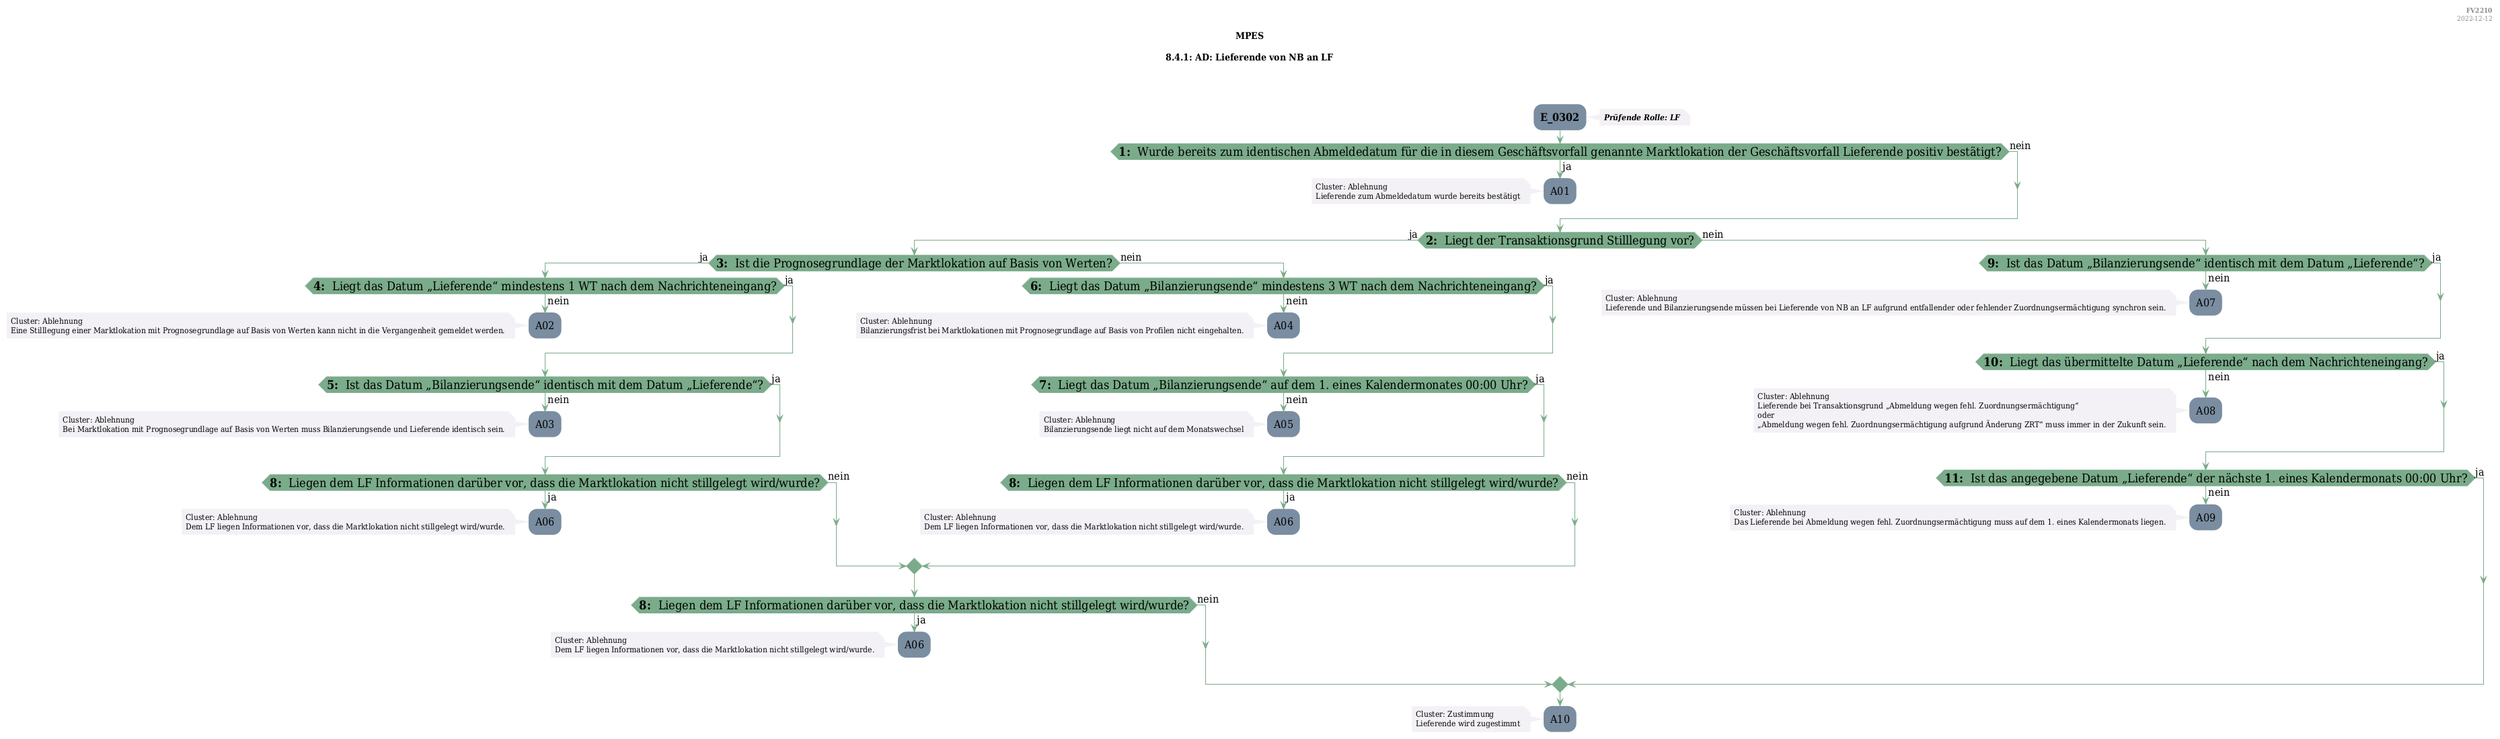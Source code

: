 @startuml
skinparam Shadowing false
skinparam NoteBorderColor #f3f1f6
skinparam NoteBackgroundColor #f3f1f6
skinparam NoteFontSize 12
skinparam ActivityBorderColor none
skinparam ActivityBackgroundColor #7a8da1
skinparam ActivityFontSize 16
skinparam ArrowColor #7aab8a
skinparam ArrowFontSize 16
skinparam ActivityDiamondBackgroundColor #7aab8a
skinparam ActivityDiamondBorderColor #7aab8a
skinparam ActivityDiamondFontSize 18
skinparam defaultFontName DejaVu Serif Condensed
skinparam ActivityEndColor #669580

header
<b>FV2210
2022-12-12
endheader

title
MPES

8.4.1: AD: Lieferende von NB an LF



end title
:<b>E_0302</b>;
note right
<b><i>Prüfende Rolle: LF
end note

if (<b>1: </b> Wurde bereits zum identischen Abmeldedatum für die in diesem Geschäftsvorfall genannte Marktlokation der Geschäftsvorfall Lieferende positiv bestätigt?) then (ja)
    :A01;
    note left
        Cluster: Ablehnung
        Lieferende zum Abmeldedatum wurde bereits bestätigt
    endnote
    kill;
else (nein)
endif
if (<b>2: </b> Liegt der Transaktionsgrund Stilllegung vor?) then (ja)
    if (<b>3: </b> Ist die Prognosegrundlage der Marktlokation auf Basis von Werten?) then (ja)
        if (<b>4: </b> Liegt das Datum „Lieferende“ mindestens 1 WT nach dem Nachrichteneingang?) then (ja)
        else (nein)
            :A02;
            note left
                Cluster: Ablehnung
                Eine Stilllegung einer Marktlokation mit Prognosegrundlage auf Basis von Werten kann nicht in die Vergangenheit gemeldet werden.
            endnote
            kill;
        endif
        if (<b>5: </b> Ist das Datum „Bilanzierungsende“ identisch mit dem Datum „Lieferende“?) then (ja)
        else (nein)
            :A03;
            note left
                Cluster: Ablehnung
                Bei Marktlokation mit Prognosegrundlage auf Basis von Werten muss Bilanzierungsende und Lieferende identisch sein.
            endnote
            kill;
        endif
        if (<b>8: </b> Liegen dem LF Informationen darüber vor, dass die Marktlokation nicht stillgelegt wird/wurde?) then (ja)
            :A06;
            note left
                Cluster: Ablehnung
                Dem LF liegen Informationen vor, dass die Marktlokation nicht stillgelegt wird/wurde.
            endnote
            kill;
        else (nein)
        endif
    else (nein)
        if (<b>6: </b> Liegt das Datum „Bilanzierungsende“ mindestens 3 WT nach dem Nachrichteneingang?) then (ja)
        else (nein)
            :A04;
            note left
                Cluster: Ablehnung
                Bilanzierungsfrist bei Marktlokationen mit Prognosegrundlage auf Basis von Profilen nicht eingehalten.
            endnote
            kill;
        endif
        if (<b>7: </b> Liegt das Datum „Bilanzierungsende“ auf dem 1. eines Kalendermonates 00:00 Uhr?) then (ja)
        else (nein)
            :A05;
            note left
                Cluster: Ablehnung
                Bilanzierungsende liegt nicht auf dem Monatswechsel
            endnote
            kill;
        endif
        if (<b>8: </b> Liegen dem LF Informationen darüber vor, dass die Marktlokation nicht stillgelegt wird/wurde?) then (ja)
            :A06;
            note left
                Cluster: Ablehnung
                Dem LF liegen Informationen vor, dass die Marktlokation nicht stillgelegt wird/wurde.
            endnote
            kill;
        else (nein)
        endif
    endif
    if (<b>8: </b> Liegen dem LF Informationen darüber vor, dass die Marktlokation nicht stillgelegt wird/wurde?) then (ja)
        :A06;
        note left
            Cluster: Ablehnung
            Dem LF liegen Informationen vor, dass die Marktlokation nicht stillgelegt wird/wurde.
        endnote
        kill;
    else (nein)
    endif
else (nein)
    if (<b>9: </b> Ist das Datum „Bilanzierungsende“ identisch mit dem Datum „Lieferende“?) then (ja)
    else (nein)
        :A07;
        note left
            Cluster: Ablehnung
            Lieferende und Bilanzierungsende müssen bei Lieferende von NB an LF aufgrund entfallender oder fehlender Zuordnungsermächtigung synchron sein.
        endnote
        kill;
    endif
    if (<b>10: </b> Liegt das übermittelte Datum „Lieferende“ nach dem Nachrichteneingang?) then (ja)
    else (nein)
        :A08;
        note left
            Cluster: Ablehnung
            Lieferende bei Transaktionsgrund „Abmeldung wegen fehl. Zuordnungsermächtigung“ 
            oder
            „Abmeldung wegen fehl. Zuordnungsermächtigung aufgrund Änderung ZRT“ muss immer in der Zukunft sein.
        endnote
        kill;
    endif
    if (<b>11: </b> Ist das angegebene Datum „Lieferende“ der nächste 1. eines Kalendermonats 00:00 Uhr?) then (ja)
    else (nein)
        :A09;
        note left
            Cluster: Ablehnung
            Das Lieferende bei Abmeldung wegen fehl. Zuordnungsermächtigung muss auf dem 1. eines Kalendermonats liegen.
        endnote
        kill;
    endif
endif
:A10;
note left
    Cluster: Zustimmung
    Lieferende wird zugestimmt
endnote
kill;

@enduml
